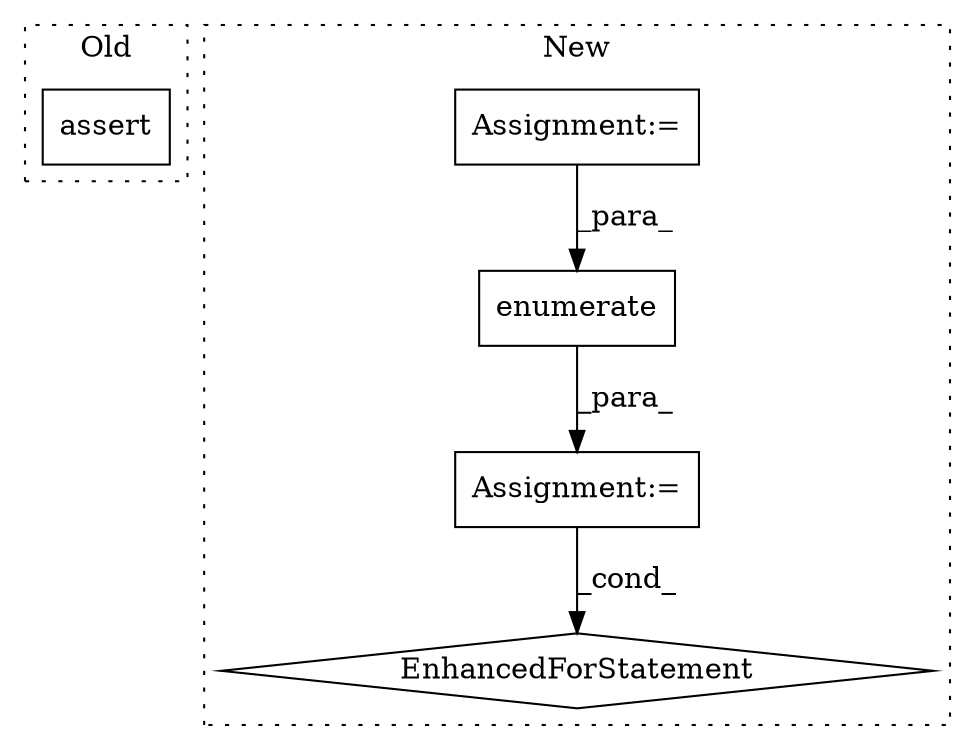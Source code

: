 digraph G {
subgraph cluster0 {
1 [label="assert" a="6" s="7518" l="7" shape="box"];
label = "Old";
style="dotted";
}
subgraph cluster1 {
2 [label="enumerate" a="32" s="4226,4245" l="10,1" shape="box"];
3 [label="Assignment:=" a="7" s="4149,4246" l="69,2" shape="box"];
4 [label="EnhancedForStatement" a="70" s="4149,4246" l="69,2" shape="diamond"];
5 [label="Assignment:=" a="7" s="4022" l="1" shape="box"];
label = "New";
style="dotted";
}
2 -> 3 [label="_para_"];
3 -> 4 [label="_cond_"];
5 -> 2 [label="_para_"];
}